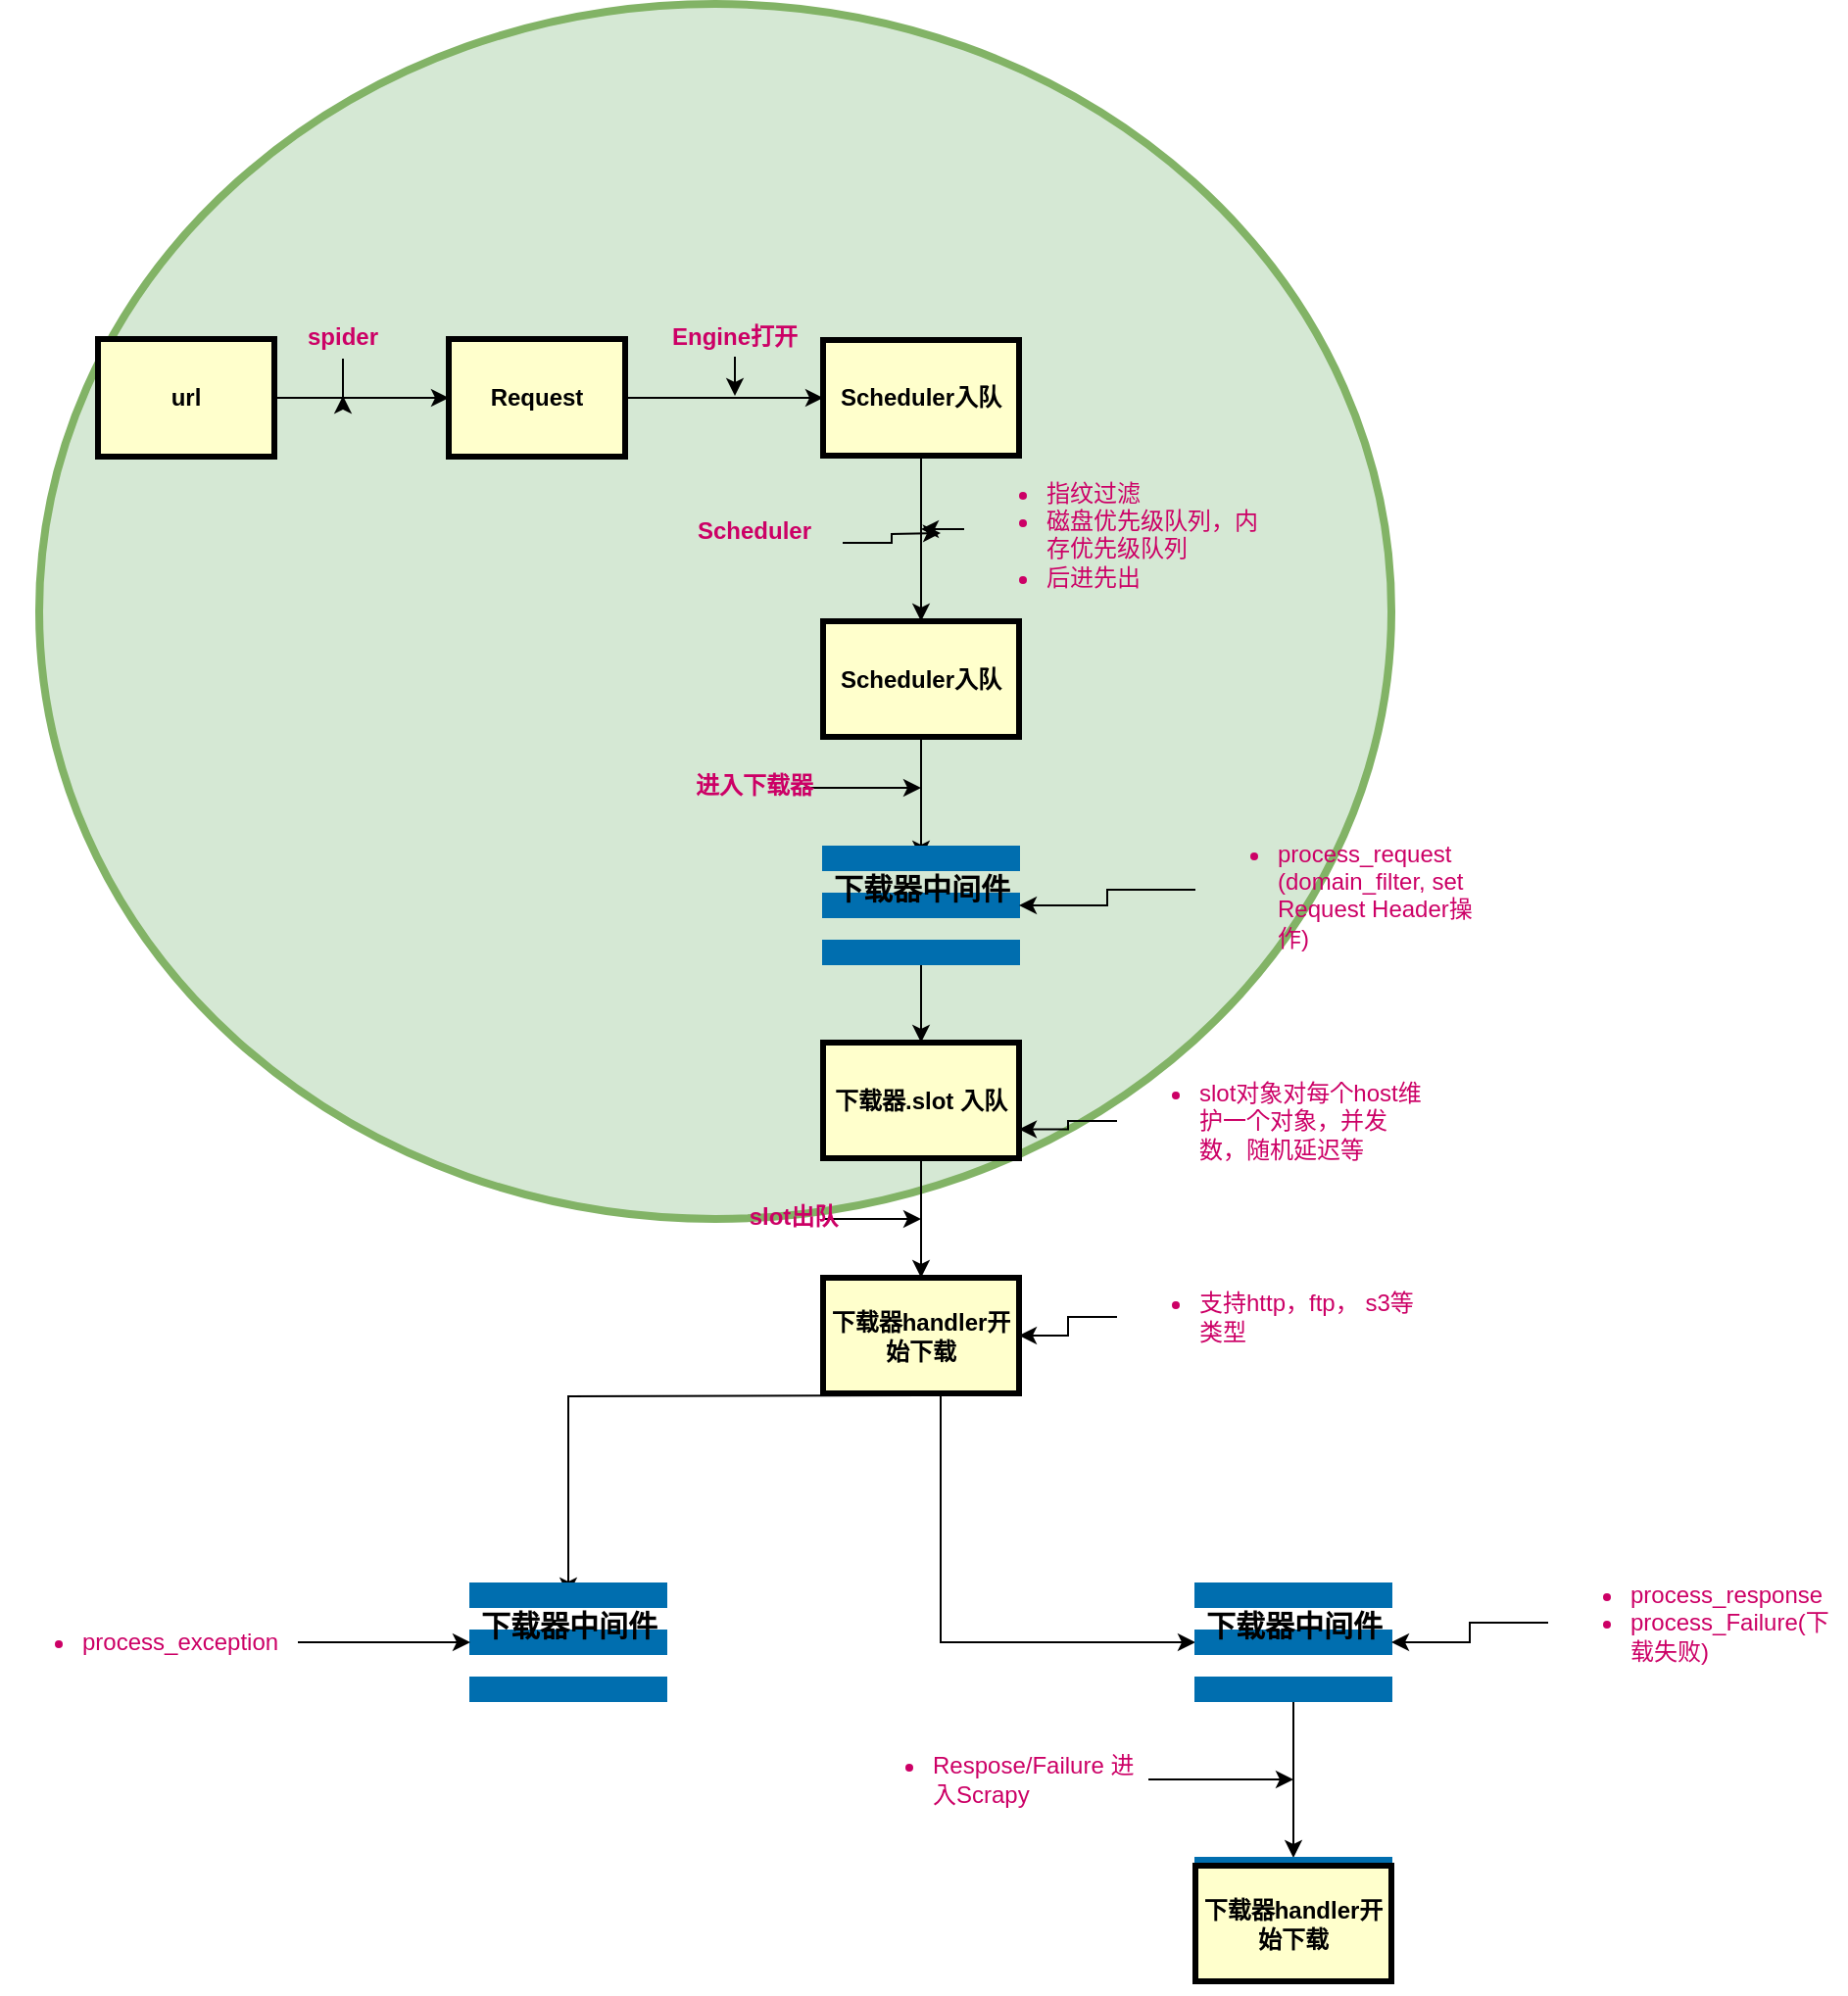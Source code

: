 <mxfile version="12.4.9" type="github">
  <diagram name="Page-1" id="c7558073-3199-34d8-9f00-42111426c3f3">
    <mxGraphModel dx="2326" dy="836" grid="1" gridSize="10" guides="1" tooltips="1" connect="1" arrows="1" fold="1" page="1" pageScale="1" pageWidth="826" pageHeight="1169" background="#ffffff" math="0" shadow="0">
      <root>
        <mxCell id="0"/>
        <mxCell id="1" parent="0"/>
        <mxCell id="xk7yoR8FjMYQaXaveC59-111" value="&lt;span style=&quot;color: rgba(0 , 0 , 0 , 0) ; font-family: monospace ; font-size: 0px ; white-space: nowrap&quot;&gt;%3CmxGraphModel%3E%3Croot%3E%3CmxCell%20id%3D%220%22%2F%3E%3CmxCell%20id%3D%221%22%20parent%3D%220%22%2F%3E%3CmxCell%20id%3D%222%22%20value%3D%22%26lt%3Bul%20style%3D%26quot%3Bfont-size%3A%2012px%26quot%3B%26gt%3B%26lt%3Bli%26gt%3B%E6%8C%87%E7%BA%B9%E8%BF%87%E6%BB%A4%26lt%3B%2Fli%26gt%3B%26lt%3Bli%26gt%3B%E7%A3%81%E7%9B%98%E4%BC%98%E5%85%88%E7%BA%A7%E9%98%9F%E5%88%97%EF%BC%8C%E5%86%85%E5%AD%98%E4%BC%98%E5%85%88%E7%BA%A7%E9%98%9F%E5%88%97%26lt%3B%2Fli%26gt%3B%26lt%3Bli%26gt%3B%E5%90%8E%E8%BF%9B%E5%85%88%E5%87%BA%26lt%3B%2Fli%26gt%3B%26lt%3B%2Ful%26gt%3B%22%20style%3D%22text%3BstrokeColor%3Dnone%3BfillColor%3Dnone%3Bhtml%3D1%3BwhiteSpace%3Dwrap%3BverticalAlign%3Dmiddle%3Boverflow%3Dhidden%3BlabelBackgroundColor%3Dnone%3BfontSize%3D34%3BfontColor%3D%23CC0066%3Balign%3Dleft%3B%22%20vertex%3D%221%22%20parent%3D%221%22%3E%3CmxGeometry%20x%3D%22482%22%20y%3D%22308%22%20width%3D%22160%22%20height%3D%2280%22%20as%3D%22geometry%22%2F%3E%3C%2FmxCell%3E%3C%2Froot%3E%3C%2FmxGraphModel%3E&lt;/span&gt;" style="ellipse;whiteSpace=wrap;html=1;labelBackgroundColor=none;strokeColor=#82b366;strokeWidth=4;fillColor=#d5e8d4;fontSize=34;align=left;verticalAlign=top;spacingRight=4;spacingLeft=85;spacingTop=85;" vertex="1" parent="1">
          <mxGeometry x="10" y="80" width="690" height="620" as="geometry"/>
        </mxCell>
        <mxCell id="xk7yoR8FjMYQaXaveC59-119" value="" style="edgeStyle=orthogonalEdgeStyle;rounded=0;orthogonalLoop=1;jettySize=auto;html=1;fontSize=34;fontColor=#0F0F0F;entryX=0;entryY=0.5;entryDx=0;entryDy=0;" edge="1" parent="1" source="4" target="14">
          <mxGeometry relative="1" as="geometry">
            <mxPoint x="210" y="281" as="targetPoint"/>
          </mxGeometry>
        </mxCell>
        <mxCell id="4" value="url" style="whiteSpace=wrap;align=center;verticalAlign=middle;fontStyle=1;strokeWidth=3;fillColor=#FFFFCC" parent="1" vertex="1">
          <mxGeometry x="40" y="251" width="90" height="60" as="geometry"/>
        </mxCell>
        <mxCell id="xk7yoR8FjMYQaXaveC59-117" value="" style="edgeStyle=orthogonalEdgeStyle;rounded=0;orthogonalLoop=1;jettySize=auto;html=1;fontSize=34;fontColor=#0F0F0F;entryX=0;entryY=0.5;entryDx=0;entryDy=0;" edge="1" parent="1" source="14" target="xk7yoR8FjMYQaXaveC59-93">
          <mxGeometry relative="1" as="geometry">
            <mxPoint x="410" y="281" as="targetPoint"/>
          </mxGeometry>
        </mxCell>
        <mxCell id="14" value="Request" style="whiteSpace=wrap;align=center;verticalAlign=middle;fontStyle=1;strokeWidth=3;fillColor=#FFFFCC" parent="1" vertex="1">
          <mxGeometry x="219.0" y="251.0" width="90" height="60" as="geometry"/>
        </mxCell>
        <mxCell id="xk7yoR8FjMYQaXaveC59-159" value="" style="edgeStyle=orthogonalEdgeStyle;rounded=0;orthogonalLoop=1;jettySize=auto;html=1;fontSize=34;fontColor=#CC0066;" edge="1" parent="1" source="52">
          <mxGeometry relative="1" as="geometry">
            <mxPoint x="165" y="280" as="targetPoint"/>
          </mxGeometry>
        </mxCell>
        <mxCell id="52" value="spider" style="text;spacingTop=-5;align=center;fontColor=#CC0066;fontStyle=1" parent="1" vertex="1">
          <mxGeometry x="150" y="241" width="30" height="20" as="geometry"/>
        </mxCell>
        <mxCell id="xk7yoR8FjMYQaXaveC59-115" value="" style="edgeStyle=orthogonalEdgeStyle;rounded=0;orthogonalLoop=1;jettySize=auto;html=1;fontSize=34;" edge="1" parent="1" source="xk7yoR8FjMYQaXaveC59-93" target="xk7yoR8FjMYQaXaveC59-114">
          <mxGeometry relative="1" as="geometry"/>
        </mxCell>
        <mxCell id="xk7yoR8FjMYQaXaveC59-93" value="Scheduler入队" style="whiteSpace=wrap;align=center;verticalAlign=middle;fontStyle=1;strokeWidth=3;fillColor=#FFFFCC" vertex="1" parent="1">
          <mxGeometry x="410" y="251.5" width="100" height="59" as="geometry"/>
        </mxCell>
        <mxCell id="xk7yoR8FjMYQaXaveC59-124" value="" style="edgeStyle=orthogonalEdgeStyle;rounded=0;orthogonalLoop=1;jettySize=auto;html=1;fontSize=34;fontColor=#CC0066;entryX=0.1;entryY=0.5;entryDx=0;entryDy=0;entryPerimeter=0;" edge="1" parent="1" source="xk7yoR8FjMYQaXaveC59-114" target="xk7yoR8FjMYQaXaveC59-128">
          <mxGeometry relative="1" as="geometry">
            <mxPoint x="460" y="534" as="targetPoint"/>
          </mxGeometry>
        </mxCell>
        <mxCell id="xk7yoR8FjMYQaXaveC59-114" value="Scheduler入队" style="whiteSpace=wrap;align=center;verticalAlign=middle;fontStyle=1;strokeWidth=3;fillColor=#FFFFCC" vertex="1" parent="1">
          <mxGeometry x="410" y="395" width="100" height="59" as="geometry"/>
        </mxCell>
        <mxCell id="xk7yoR8FjMYQaXaveC59-156" value="" style="edgeStyle=orthogonalEdgeStyle;rounded=0;orthogonalLoop=1;jettySize=auto;html=1;fontSize=34;fontColor=#CC0066;" edge="1" parent="1" source="xk7yoR8FjMYQaXaveC59-95">
          <mxGeometry relative="1" as="geometry">
            <mxPoint x="365" y="280" as="targetPoint"/>
          </mxGeometry>
        </mxCell>
        <mxCell id="xk7yoR8FjMYQaXaveC59-95" value="Engine打开" style="text;spacingTop=-5;align=center;fontColor=#CC0066;fontStyle=1" vertex="1" parent="1">
          <mxGeometry x="350" y="241" width="30" height="19" as="geometry"/>
        </mxCell>
        <mxCell id="xk7yoR8FjMYQaXaveC59-162" style="edgeStyle=orthogonalEdgeStyle;rounded=0;orthogonalLoop=1;jettySize=auto;html=1;fontSize=34;fontColor=#CC0066;" edge="1" parent="1" source="xk7yoR8FjMYQaXaveC59-125">
          <mxGeometry relative="1" as="geometry">
            <mxPoint x="470" y="350" as="targetPoint"/>
          </mxGeometry>
        </mxCell>
        <mxCell id="xk7yoR8FjMYQaXaveC59-125" value="Scheduler" style="text;spacingTop=-5;align=center;fontColor=#CC0066;fontStyle=1" vertex="1" parent="1">
          <mxGeometry x="330" y="340" width="90" height="30" as="geometry"/>
        </mxCell>
        <mxCell id="xk7yoR8FjMYQaXaveC59-151" style="edgeStyle=orthogonalEdgeStyle;rounded=0;orthogonalLoop=1;jettySize=auto;html=1;entryX=-0.5;entryY=0.5;entryDx=0;entryDy=0;entryPerimeter=0;fontSize=34;fontColor=#CC0066;" edge="1" parent="1" source="xk7yoR8FjMYQaXaveC59-126" target="xk7yoR8FjMYQaXaveC59-128">
          <mxGeometry relative="1" as="geometry"/>
        </mxCell>
        <mxCell id="xk7yoR8FjMYQaXaveC59-126" value="进入下载器" style="text;spacingTop=-5;align=center;fontColor=#CC0066;fontStyle=1" vertex="1" parent="1">
          <mxGeometry x="350" y="470" width="50" height="20" as="geometry"/>
        </mxCell>
        <mxCell id="xk7yoR8FjMYQaXaveC59-144" value="" style="edgeStyle=orthogonalEdgeStyle;rounded=0;orthogonalLoop=1;jettySize=auto;html=1;fontSize=34;fontColor=#CC0066;" edge="1" parent="1" source="xk7yoR8FjMYQaXaveC59-128" target="xk7yoR8FjMYQaXaveC59-138">
          <mxGeometry relative="1" as="geometry"/>
        </mxCell>
        <mxCell id="xk7yoR8FjMYQaXaveC59-128" value="&lt;p&gt;&lt;span style=&quot;font-size: 15px&quot;&gt;&lt;b&gt;&lt;font color=&quot;#000000&quot;&gt;下载器中间件&lt;/font&gt;&lt;/b&gt;&lt;/span&gt;&lt;/p&gt;" style="shape=parallelMarker;direction=south;html=1;outlineConnect=0;labelBackgroundColor=none;strokeColor=#006EAF;strokeWidth=4;fillColor=#1ba1e2;fontSize=34;fontColor=#ffffff;align=center;verticalAlign=middle;spacingBottom=30;" vertex="1" parent="1">
          <mxGeometry x="410" y="510" width="100" height="60" as="geometry"/>
        </mxCell>
        <mxCell id="xk7yoR8FjMYQaXaveC59-132" style="edgeStyle=orthogonalEdgeStyle;rounded=0;orthogonalLoop=1;jettySize=auto;html=1;fontSize=34;fontColor=#CC0066;" edge="1" parent="1" source="xk7yoR8FjMYQaXaveC59-131">
          <mxGeometry relative="1" as="geometry">
            <mxPoint x="460" y="348" as="targetPoint"/>
          </mxGeometry>
        </mxCell>
        <mxCell id="xk7yoR8FjMYQaXaveC59-131" value="&lt;ul style=&quot;font-size: 12px&quot;&gt;&lt;li&gt;指纹过滤&lt;/li&gt;&lt;li&gt;磁盘优先级队列，内存优先级队列&lt;/li&gt;&lt;li&gt;后进先出&lt;/li&gt;&lt;/ul&gt;" style="text;strokeColor=none;fillColor=none;html=1;whiteSpace=wrap;verticalAlign=middle;overflow=hidden;labelBackgroundColor=none;fontSize=34;fontColor=#CC0066;align=left;" vertex="1" parent="1">
          <mxGeometry x="482" y="308" width="160" height="80" as="geometry"/>
        </mxCell>
        <mxCell id="xk7yoR8FjMYQaXaveC59-137" style="edgeStyle=orthogonalEdgeStyle;rounded=0;orthogonalLoop=1;jettySize=auto;html=1;fontSize=34;fontColor=#CC0066;" edge="1" parent="1" source="xk7yoR8FjMYQaXaveC59-133" target="xk7yoR8FjMYQaXaveC59-128">
          <mxGeometry relative="1" as="geometry"/>
        </mxCell>
        <mxCell id="xk7yoR8FjMYQaXaveC59-133" value="&lt;ul style=&quot;font-size: 12px&quot;&gt;&lt;li&gt;process_request (domain_filter, set Request Header操作)&lt;/li&gt;&lt;/ul&gt;" style="text;strokeColor=none;fillColor=none;html=1;whiteSpace=wrap;verticalAlign=middle;overflow=hidden;labelBackgroundColor=none;fontSize=34;fontColor=#CC0066;align=left;" vertex="1" parent="1">
          <mxGeometry x="600" y="492" width="152" height="80" as="geometry"/>
        </mxCell>
        <mxCell id="xk7yoR8FjMYQaXaveC59-145" value="" style="edgeStyle=orthogonalEdgeStyle;rounded=0;orthogonalLoop=1;jettySize=auto;html=1;fontSize=34;fontColor=#CC0066;" edge="1" parent="1" source="xk7yoR8FjMYQaXaveC59-138" target="xk7yoR8FjMYQaXaveC59-142">
          <mxGeometry relative="1" as="geometry"/>
        </mxCell>
        <mxCell id="xk7yoR8FjMYQaXaveC59-138" value="下载器.slot 入队" style="whiteSpace=wrap;align=center;verticalAlign=middle;fontStyle=1;strokeWidth=3;fillColor=#FFFFCC" vertex="1" parent="1">
          <mxGeometry x="410" y="610" width="100" height="59" as="geometry"/>
        </mxCell>
        <mxCell id="xk7yoR8FjMYQaXaveC59-141" style="edgeStyle=orthogonalEdgeStyle;rounded=0;orthogonalLoop=1;jettySize=auto;html=1;entryX=1;entryY=0.75;entryDx=0;entryDy=0;fontSize=34;fontColor=#CC0066;" edge="1" parent="1" source="xk7yoR8FjMYQaXaveC59-140" target="xk7yoR8FjMYQaXaveC59-138">
          <mxGeometry relative="1" as="geometry"/>
        </mxCell>
        <mxCell id="xk7yoR8FjMYQaXaveC59-140" value="&lt;ul style=&quot;font-size: 12px&quot;&gt;&lt;li&gt;slot对象对每个host维护一个对象，并发数，随机延迟等&lt;/li&gt;&lt;/ul&gt;" style="text;strokeColor=none;fillColor=none;html=1;whiteSpace=wrap;verticalAlign=middle;overflow=hidden;labelBackgroundColor=none;fontSize=34;fontColor=#CC0066;align=left;" vertex="1" parent="1">
          <mxGeometry x="560" y="610" width="160" height="80" as="geometry"/>
        </mxCell>
        <mxCell id="xk7yoR8FjMYQaXaveC59-177" style="edgeStyle=orthogonalEdgeStyle;rounded=0;orthogonalLoop=1;jettySize=auto;html=1;fontSize=34;fontColor=#CC0066;" edge="1" parent="1" source="xk7yoR8FjMYQaXaveC59-142" target="xk7yoR8FjMYQaXaveC59-176">
          <mxGeometry relative="1" as="geometry">
            <Array as="points">
              <mxPoint x="470" y="916"/>
            </Array>
          </mxGeometry>
        </mxCell>
        <mxCell id="xk7yoR8FjMYQaXaveC59-142" value="下载器handler开始下载" style="whiteSpace=wrap;align=center;verticalAlign=middle;fontStyle=1;strokeWidth=3;fillColor=#FFFFCC" vertex="1" parent="1">
          <mxGeometry x="410" y="730" width="100" height="59" as="geometry"/>
        </mxCell>
        <mxCell id="xk7yoR8FjMYQaXaveC59-148" value="" style="edgeStyle=orthogonalEdgeStyle;rounded=0;orthogonalLoop=1;jettySize=auto;html=1;fontSize=34;fontColor=#CC0066;" edge="1" parent="1" source="xk7yoR8FjMYQaXaveC59-146">
          <mxGeometry relative="1" as="geometry">
            <mxPoint x="460" y="700" as="targetPoint"/>
          </mxGeometry>
        </mxCell>
        <mxCell id="xk7yoR8FjMYQaXaveC59-146" value="slot出队" style="text;spacingTop=-5;align=center;fontColor=#CC0066;fontStyle=1" vertex="1" parent="1">
          <mxGeometry x="380" y="690" width="30" height="20" as="geometry"/>
        </mxCell>
        <mxCell id="xk7yoR8FjMYQaXaveC59-165" style="edgeStyle=orthogonalEdgeStyle;rounded=0;orthogonalLoop=1;jettySize=auto;html=1;entryX=1;entryY=0.5;entryDx=0;entryDy=0;fontSize=34;fontColor=#CC0066;" edge="1" parent="1" source="xk7yoR8FjMYQaXaveC59-164" target="xk7yoR8FjMYQaXaveC59-142">
          <mxGeometry relative="1" as="geometry"/>
        </mxCell>
        <mxCell id="xk7yoR8FjMYQaXaveC59-164" value="&lt;ul style=&quot;font-size: 12px&quot;&gt;&lt;li&gt;支持http，ftp， s3等类型&lt;/li&gt;&lt;/ul&gt;" style="text;strokeColor=none;fillColor=none;html=1;whiteSpace=wrap;verticalAlign=middle;overflow=hidden;labelBackgroundColor=none;fontSize=34;fontColor=#CC0066;align=left;" vertex="1" parent="1">
          <mxGeometry x="560" y="710" width="160" height="80" as="geometry"/>
        </mxCell>
        <mxCell id="xk7yoR8FjMYQaXaveC59-169" value="" style="edgeStyle=orthogonalEdgeStyle;rounded=0;orthogonalLoop=1;jettySize=auto;html=1;fontSize=34;fontColor=#CC0066;entryX=0.1;entryY=0.5;entryDx=0;entryDy=0;entryPerimeter=0;" edge="1" parent="1" target="xk7yoR8FjMYQaXaveC59-172">
          <mxGeometry relative="1" as="geometry">
            <mxPoint x="460" y="790" as="sourcePoint"/>
            <mxPoint x="280" y="910" as="targetPoint"/>
          </mxGeometry>
        </mxCell>
        <mxCell id="xk7yoR8FjMYQaXaveC59-172" value="&lt;p&gt;&lt;span style=&quot;font-size: 15px&quot;&gt;&lt;b&gt;&lt;font color=&quot;#000000&quot;&gt;下载器中间件&lt;/font&gt;&lt;/b&gt;&lt;/span&gt;&lt;/p&gt;" style="shape=parallelMarker;direction=south;html=1;outlineConnect=0;labelBackgroundColor=none;strokeColor=#006EAF;strokeWidth=4;fillColor=#1ba1e2;fontSize=34;fontColor=#ffffff;align=center;verticalAlign=middle;spacingBottom=30;" vertex="1" parent="1">
          <mxGeometry x="230" y="886" width="100" height="60" as="geometry"/>
        </mxCell>
        <mxCell id="xk7yoR8FjMYQaXaveC59-184" value="" style="edgeStyle=orthogonalEdgeStyle;rounded=0;orthogonalLoop=1;jettySize=auto;html=1;fontSize=34;fontColor=#CC0066;" edge="1" parent="1" source="xk7yoR8FjMYQaXaveC59-176" target="xk7yoR8FjMYQaXaveC59-183">
          <mxGeometry relative="1" as="geometry"/>
        </mxCell>
        <mxCell id="xk7yoR8FjMYQaXaveC59-176" value="&lt;p&gt;&lt;span style=&quot;font-size: 15px&quot;&gt;&lt;b&gt;&lt;font color=&quot;#000000&quot;&gt;下载器中间件&lt;/font&gt;&lt;/b&gt;&lt;/span&gt;&lt;/p&gt;" style="shape=parallelMarker;direction=south;html=1;outlineConnect=0;labelBackgroundColor=none;strokeColor=#006EAF;strokeWidth=4;fillColor=#1ba1e2;fontSize=34;fontColor=#ffffff;align=center;verticalAlign=middle;spacingBottom=30;" vertex="1" parent="1">
          <mxGeometry x="600" y="886" width="100" height="60" as="geometry"/>
        </mxCell>
        <mxCell id="xk7yoR8FjMYQaXaveC59-183" value="&lt;p&gt;&lt;span style=&quot;font-size: 15px&quot;&gt;&lt;b&gt;&lt;font color=&quot;#000000&quot;&gt;下载器中间件&lt;/font&gt;&lt;/b&gt;&lt;/span&gt;&lt;/p&gt;" style="shape=parallelMarker;direction=south;html=1;outlineConnect=0;labelBackgroundColor=none;strokeColor=#006EAF;strokeWidth=4;fillColor=#1ba1e2;fontSize=34;fontColor=#ffffff;align=center;verticalAlign=middle;spacingBottom=30;" vertex="1" parent="1">
          <mxGeometry x="600" y="1026" width="100" height="60" as="geometry"/>
        </mxCell>
        <mxCell id="xk7yoR8FjMYQaXaveC59-179" style="edgeStyle=orthogonalEdgeStyle;rounded=0;orthogonalLoop=1;jettySize=auto;html=1;entryX=0.5;entryY=0;entryDx=0;entryDy=0;fontSize=34;fontColor=#CC0066;" edge="1" parent="1" source="xk7yoR8FjMYQaXaveC59-178" target="xk7yoR8FjMYQaXaveC59-176">
          <mxGeometry relative="1" as="geometry"/>
        </mxCell>
        <mxCell id="xk7yoR8FjMYQaXaveC59-178" value="&lt;ul style=&quot;font-size: 12px&quot;&gt;&lt;li&gt;process_response&amp;nbsp;&lt;/li&gt;&lt;li&gt;process_Failure(下载失败)&lt;/li&gt;&lt;/ul&gt;" style="text;strokeColor=none;fillColor=none;html=1;whiteSpace=wrap;verticalAlign=middle;overflow=hidden;labelBackgroundColor=none;fontSize=34;fontColor=#CC0066;align=left;" vertex="1" parent="1">
          <mxGeometry x="780" y="866" width="152" height="80" as="geometry"/>
        </mxCell>
        <mxCell id="xk7yoR8FjMYQaXaveC59-181" style="edgeStyle=orthogonalEdgeStyle;rounded=0;orthogonalLoop=1;jettySize=auto;html=1;entryX=0.5;entryY=1;entryDx=0;entryDy=0;fontSize=34;fontColor=#CC0066;" edge="1" parent="1" source="xk7yoR8FjMYQaXaveC59-180" target="xk7yoR8FjMYQaXaveC59-172">
          <mxGeometry relative="1" as="geometry"/>
        </mxCell>
        <mxCell id="xk7yoR8FjMYQaXaveC59-180" value="&lt;ul style=&quot;font-size: 12px&quot;&gt;&lt;li&gt;process_exception&lt;/li&gt;&lt;/ul&gt;" style="text;strokeColor=none;fillColor=none;html=1;whiteSpace=wrap;verticalAlign=middle;overflow=hidden;labelBackgroundColor=none;fontSize=34;fontColor=#CC0066;align=left;" vertex="1" parent="1">
          <mxGeometry x="-10" y="876" width="152" height="80" as="geometry"/>
        </mxCell>
        <mxCell id="xk7yoR8FjMYQaXaveC59-182" value="下载器handler开始下载" style="whiteSpace=wrap;align=center;verticalAlign=middle;fontStyle=1;strokeWidth=3;fillColor=#FFFFCC" vertex="1" parent="1">
          <mxGeometry x="600" y="1030" width="100" height="59" as="geometry"/>
        </mxCell>
        <mxCell id="xk7yoR8FjMYQaXaveC59-187" style="edgeStyle=orthogonalEdgeStyle;rounded=0;orthogonalLoop=1;jettySize=auto;html=1;fontSize=34;fontColor=#CC0066;" edge="1" parent="1" source="xk7yoR8FjMYQaXaveC59-186">
          <mxGeometry relative="1" as="geometry">
            <mxPoint x="650" y="986" as="targetPoint"/>
          </mxGeometry>
        </mxCell>
        <mxCell id="xk7yoR8FjMYQaXaveC59-186" value="&lt;ul style=&quot;font-size: 12px&quot;&gt;&lt;li&gt;Respose/Failure 进入Scrapy&lt;/li&gt;&lt;/ul&gt;" style="text;strokeColor=none;fillColor=none;html=1;whiteSpace=wrap;verticalAlign=middle;overflow=hidden;labelBackgroundColor=none;fontSize=34;fontColor=#CC0066;align=left;" vertex="1" parent="1">
          <mxGeometry x="424" y="946" width="152" height="80" as="geometry"/>
        </mxCell>
      </root>
    </mxGraphModel>
  </diagram>
</mxfile>
